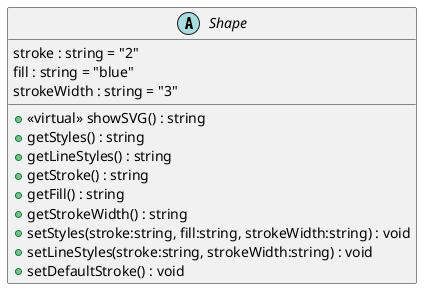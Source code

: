 @startuml
abstract class Shape {
    stroke : string = "2"
    fill : string = "blue"
    strokeWidth : string = "3"
    + <<virtual>> showSVG() : string
    + getStyles() : string
    + getLineStyles() : string
    + getStroke() : string
    + getFill() : string
    + getStrokeWidth() : string
    + setStyles(stroke:string, fill:string, strokeWidth:string) : void
    + setLineStyles(stroke:string, strokeWidth:string) : void
    + setDefaultStroke() : void
}
@enduml
